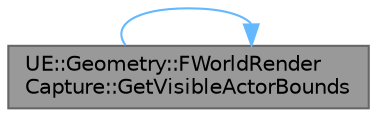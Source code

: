 digraph "UE::Geometry::FWorldRenderCapture::GetVisibleActorBounds"
{
 // INTERACTIVE_SVG=YES
 // LATEX_PDF_SIZE
  bgcolor="transparent";
  edge [fontname=Helvetica,fontsize=10,labelfontname=Helvetica,labelfontsize=10];
  node [fontname=Helvetica,fontsize=10,shape=box,height=0.2,width=0.4];
  rankdir="LR";
  Node1 [id="Node000001",label="UE::Geometry::FWorldRender\lCapture::GetVisibleActorBounds",height=0.2,width=0.4,color="gray40", fillcolor="grey60", style="filled", fontcolor="black",tooltip="Get bounding-box of the Visible actors."];
  Node1 -> Node1 [id="edge1_Node000001_Node000001",color="steelblue1",style="solid",tooltip=" "];
}

